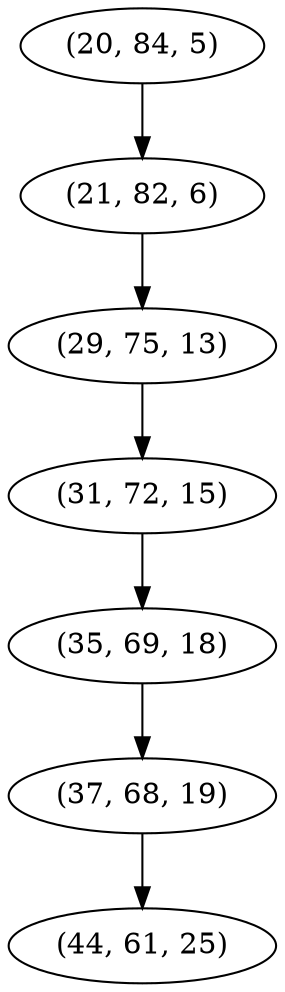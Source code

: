 digraph tree {
    "(20, 84, 5)";
    "(21, 82, 6)";
    "(29, 75, 13)";
    "(31, 72, 15)";
    "(35, 69, 18)";
    "(37, 68, 19)";
    "(44, 61, 25)";
    "(20, 84, 5)" -> "(21, 82, 6)";
    "(21, 82, 6)" -> "(29, 75, 13)";
    "(29, 75, 13)" -> "(31, 72, 15)";
    "(31, 72, 15)" -> "(35, 69, 18)";
    "(35, 69, 18)" -> "(37, 68, 19)";
    "(37, 68, 19)" -> "(44, 61, 25)";
}
